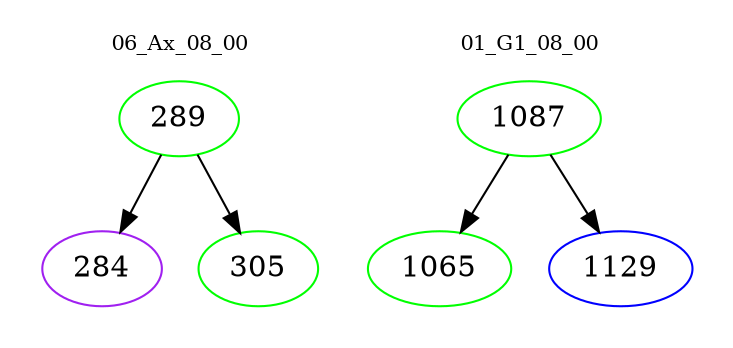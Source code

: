 digraph{
subgraph cluster_0 {
color = white
label = "06_Ax_08_00";
fontsize=10;
T0_289 [label="289", color="green"]
T0_289 -> T0_284 [color="black"]
T0_284 [label="284", color="purple"]
T0_289 -> T0_305 [color="black"]
T0_305 [label="305", color="green"]
}
subgraph cluster_1 {
color = white
label = "01_G1_08_00";
fontsize=10;
T1_1087 [label="1087", color="green"]
T1_1087 -> T1_1065 [color="black"]
T1_1065 [label="1065", color="green"]
T1_1087 -> T1_1129 [color="black"]
T1_1129 [label="1129", color="blue"]
}
}

